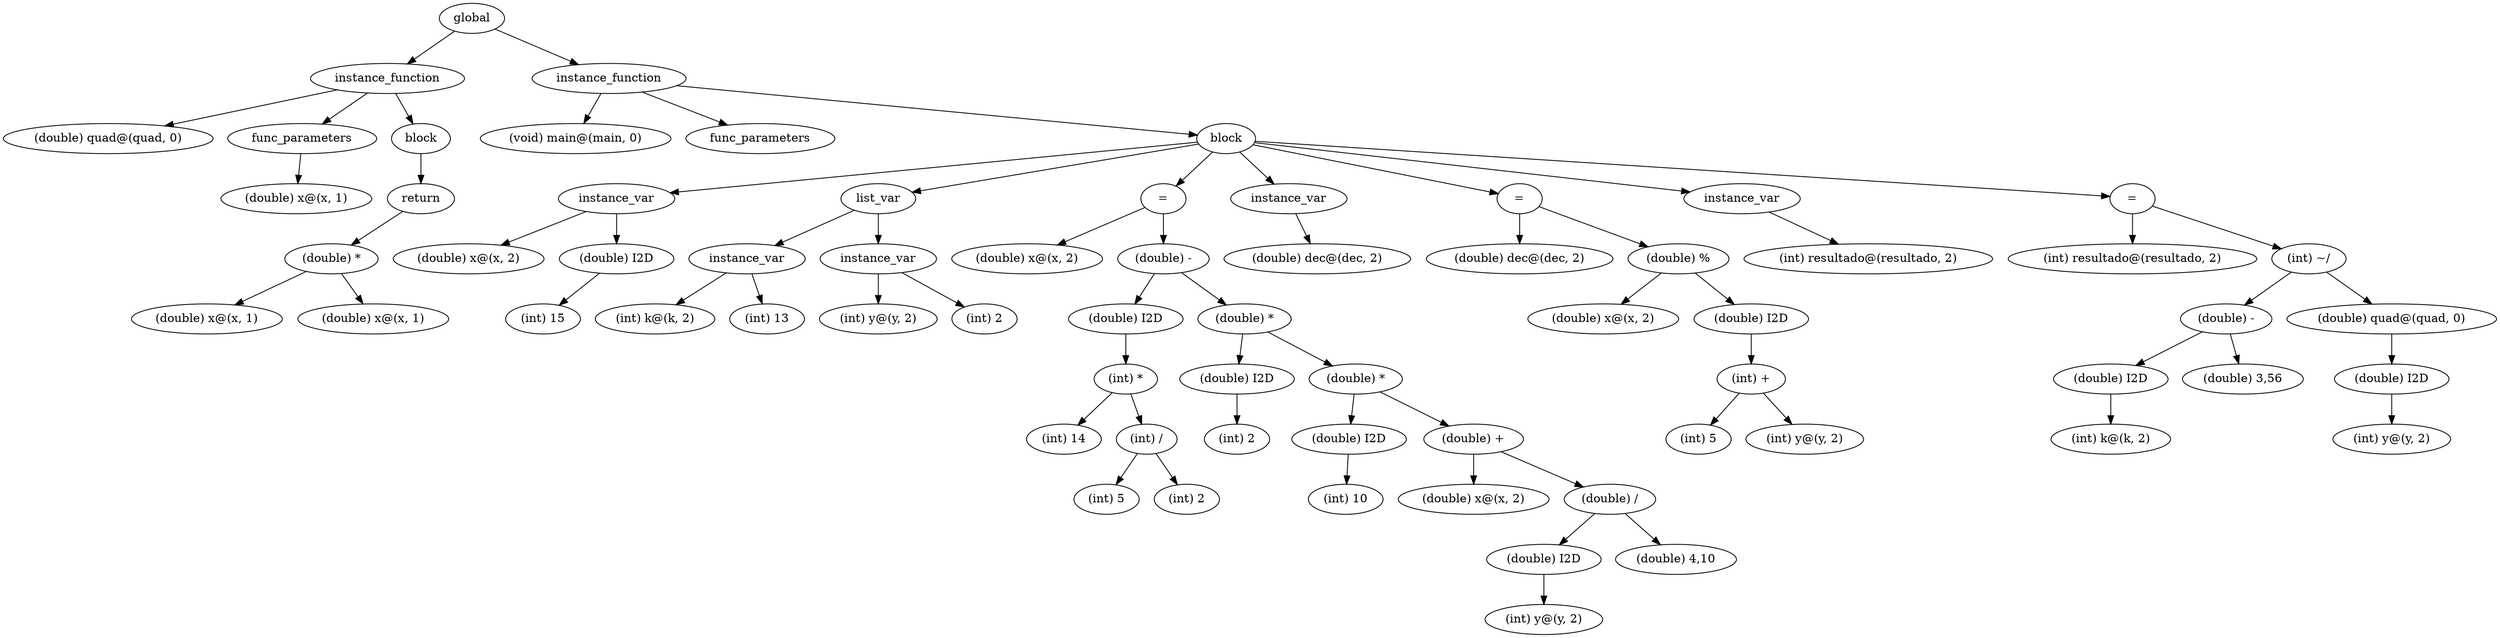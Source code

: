 digraph {
graph [ordering="out"];
node0[label="global"];
node1[label="instance_function"];
node2[label="(double) quad@(quad, 0)"];
node1 -> node2;
node3[label="func_parameters"];
node4[label="(double) x@(x, 1)"];
node3 -> node4;
node1 -> node3;
node5[label="block"];
node6[label="return"];
node7[label="(double) *"];
node8[label="(double) x@(x, 1)"];
node7 -> node8;
node9[label="(double) x@(x, 1)"];
node7 -> node9;
node6 -> node7;
node5 -> node6;
node1 -> node5;
node0 -> node1;
node10[label="instance_function"];
node11[label="(void) main@(main, 0)"];
node10 -> node11;
node12[label="func_parameters"];
node10 -> node12;
node13[label="block"];
node14[label="instance_var"];
node15[label="(double) x@(x, 2)"];
node14 -> node15;
node16[label="(double) I2D"];
node17[label="(int) 15"];
node16 -> node17;
node14 -> node16;
node13 -> node14;
node18[label="list_var"];
node19[label="instance_var"];
node20[label="(int) k@(k, 2)"];
node19 -> node20;
node21[label="(int) 13"];
node19 -> node21;
node18 -> node19;
node22[label="instance_var"];
node23[label="(int) y@(y, 2)"];
node22 -> node23;
node24[label="(int) 2"];
node22 -> node24;
node18 -> node22;
node13 -> node18;
node25[label="="];
node26[label="(double) x@(x, 2)"];
node25 -> node26;
node27[label="(double) -"];
node28[label="(double) I2D"];
node29[label="(int) *"];
node30[label="(int) 14"];
node29 -> node30;
node31[label="(int) /"];
node32[label="(int) 5"];
node31 -> node32;
node33[label="(int) 2"];
node31 -> node33;
node29 -> node31;
node28 -> node29;
node27 -> node28;
node34[label="(double) *"];
node35[label="(double) I2D"];
node36[label="(int) 2"];
node35 -> node36;
node34 -> node35;
node37[label="(double) *"];
node38[label="(double) I2D"];
node39[label="(int) 10"];
node38 -> node39;
node37 -> node38;
node40[label="(double) +"];
node41[label="(double) x@(x, 2)"];
node40 -> node41;
node42[label="(double) /"];
node43[label="(double) I2D"];
node44[label="(int) y@(y, 2)"];
node43 -> node44;
node42 -> node43;
node45[label="(double) 4,10"];
node42 -> node45;
node40 -> node42;
node37 -> node40;
node34 -> node37;
node27 -> node34;
node25 -> node27;
node13 -> node25;
node46[label="instance_var"];
node47[label="(double) dec@(dec, 2)"];
node46 -> node47;
node13 -> node46;
node48[label="="];
node49[label="(double) dec@(dec, 2)"];
node48 -> node49;
node50[label="(double) %"];
node51[label="(double) x@(x, 2)"];
node50 -> node51;
node52[label="(double) I2D"];
node53[label="(int) +"];
node54[label="(int) 5"];
node53 -> node54;
node55[label="(int) y@(y, 2)"];
node53 -> node55;
node52 -> node53;
node50 -> node52;
node48 -> node50;
node13 -> node48;
node56[label="instance_var"];
node57[label="(int) resultado@(resultado, 2)"];
node56 -> node57;
node13 -> node56;
node58[label="="];
node59[label="(int) resultado@(resultado, 2)"];
node58 -> node59;
node60[label="(int) ~/"];
node61[label="(double) -"];
node62[label="(double) I2D"];
node63[label="(int) k@(k, 2)"];
node62 -> node63;
node61 -> node62;
node64[label="(double) 3,56"];
node61 -> node64;
node60 -> node61;
node65[label="(double) quad@(quad, 0)"];
node66[label="(double) I2D"];
node67[label="(int) y@(y, 2)"];
node66 -> node67;
node65 -> node66;
node60 -> node65;
node58 -> node60;
node13 -> node58;
node10 -> node13;
node0 -> node10;
}
